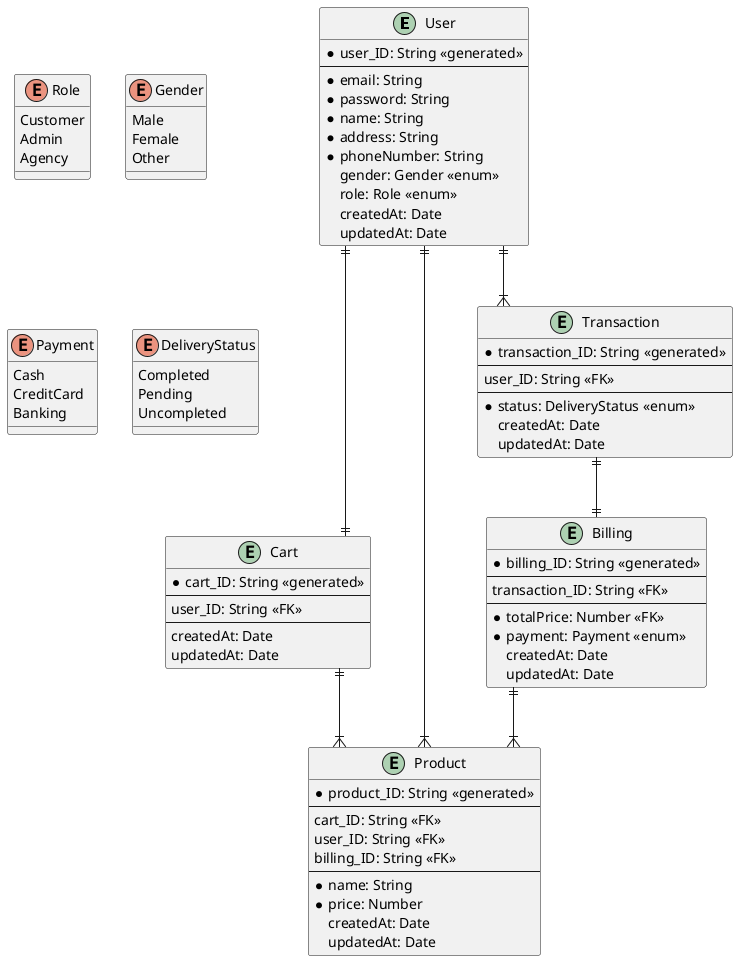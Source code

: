 @startuml an e-commercial platform

skinparam linetype ortho

entity User {
    *user_ID: String <<generated>>
    --
    *email: String
    *password: String
    *name: String
    *address: String
    *phoneNumber: String
    gender: Gender <<enum>>
    role: Role <<enum>>
    createdAt: Date
    updatedAt: Date
}

entity Cart {
    *cart_ID: String <<generated>>
    --
    user_ID: String <<FK>>
    --
    createdAt: Date
    updatedAt: Date
}

entity Product {
    *product_ID: String <<generated>>
    --
    cart_ID: String <<FK>>
    user_ID: String <<FK>>
    billing_ID: String <<FK>>
    --
    *name: String
    *price: Number
    createdAt: Date
    updatedAt: Date
}

entity Transaction {
    *transaction_ID: String <<generated>>
    --
    user_ID: String <<FK>>
    --
    *status: DeliveryStatus <<enum>>
    createdAt: Date
    updatedAt: Date
}

entity Billing {
    *billing_ID: String <<generated>>
    --
    transaction_ID: String <<FK>>
    --
    *totalPrice: Number <<FK>>
    *payment: Payment <<enum>>
    createdAt: Date
    updatedAt: Date
}

enum Role {
    Customer
    Admin
    Agency
}

enum Gender {
    Male
    Female
    Other
}

enum Payment {
    Cash
    CreditCard
    Banking
}

enum DeliveryStatus {
    Completed
    Pending
    Uncompleted
}


User ||--|| Cart
User ||--|{ Transaction
User ||--|{ Product
Cart ||--|{ Product
Billing ||--|{ Product
Transaction ||--|| Billing

@enduml